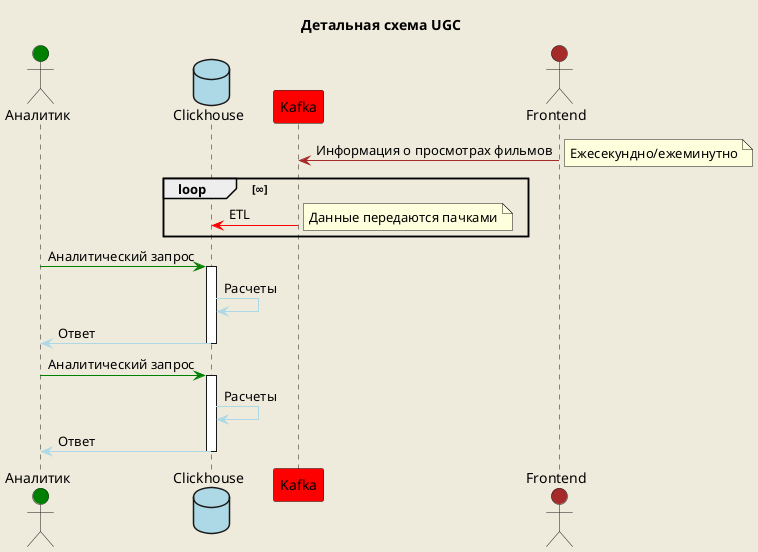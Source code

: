 @startuml
skinparam componentStyle uml2
skinparam backgroundColor #EEEBDC
skinparam responseMessageBelowArrow true

title Детальная схема UGC 

' Участники
actor "Аналитик" as User #Green
database Clickhouse #Lightblue
participant Kafka #Red
actor Frontend #Brown

' Взаимодействия
Frontend -[#brown]> Kafka: Информация о просмотрах фильмов
note right: Ежесекундно/ежеминутно
loop ∞
Kafka -[#red]> Clickhouse: ETL
note right: Данные передаются пачками
end


User -[#green]> Clickhouse: Аналитический запрос
activate Clickhouse
Clickhouse -[#lightblue]> Clickhouse: Расчеты
Clickhouse -[#lightblue]> User: Ответ
deactivate Clickhouse

User -[#green]> Clickhouse: Аналитический запрос
activate Clickhouse
Clickhouse -[#lightblue]> Clickhouse: Расчеты
Clickhouse -[#lightblue]> User: Ответ
deactivate Clickhouse

@enduml
